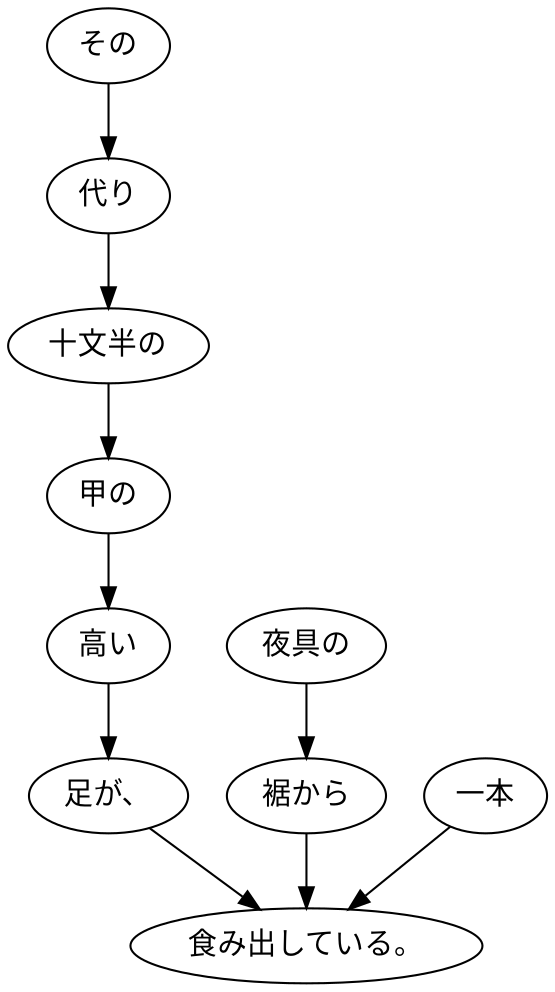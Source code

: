 digraph graph6481 {
	node0 [label="その"];
	node1 [label="代り"];
	node2 [label="十文半の"];
	node3 [label="甲の"];
	node4 [label="高い"];
	node5 [label="足が、"];
	node6 [label="夜具の"];
	node7 [label="裾から"];
	node8 [label="一本"];
	node9 [label="食み出している。"];
	node0 -> node1;
	node1 -> node2;
	node2 -> node3;
	node3 -> node4;
	node4 -> node5;
	node5 -> node9;
	node6 -> node7;
	node7 -> node9;
	node8 -> node9;
}
